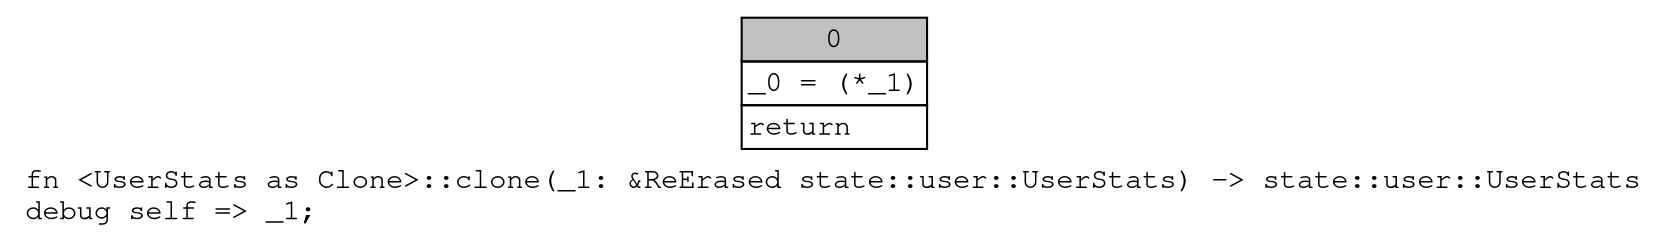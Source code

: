 digraph Mir_0_18739 {
    graph [fontname="Courier, monospace"];
    node [fontname="Courier, monospace"];
    edge [fontname="Courier, monospace"];
    label=<fn &lt;UserStats as Clone&gt;::clone(_1: &amp;ReErased state::user::UserStats) -&gt; state::user::UserStats<br align="left"/>debug self =&gt; _1;<br align="left"/>>;
    bb0__0_18739 [shape="none", label=<<table border="0" cellborder="1" cellspacing="0"><tr><td bgcolor="gray" align="center" colspan="1">0</td></tr><tr><td align="left" balign="left">_0 = (*_1)<br/></td></tr><tr><td align="left">return</td></tr></table>>];
}
